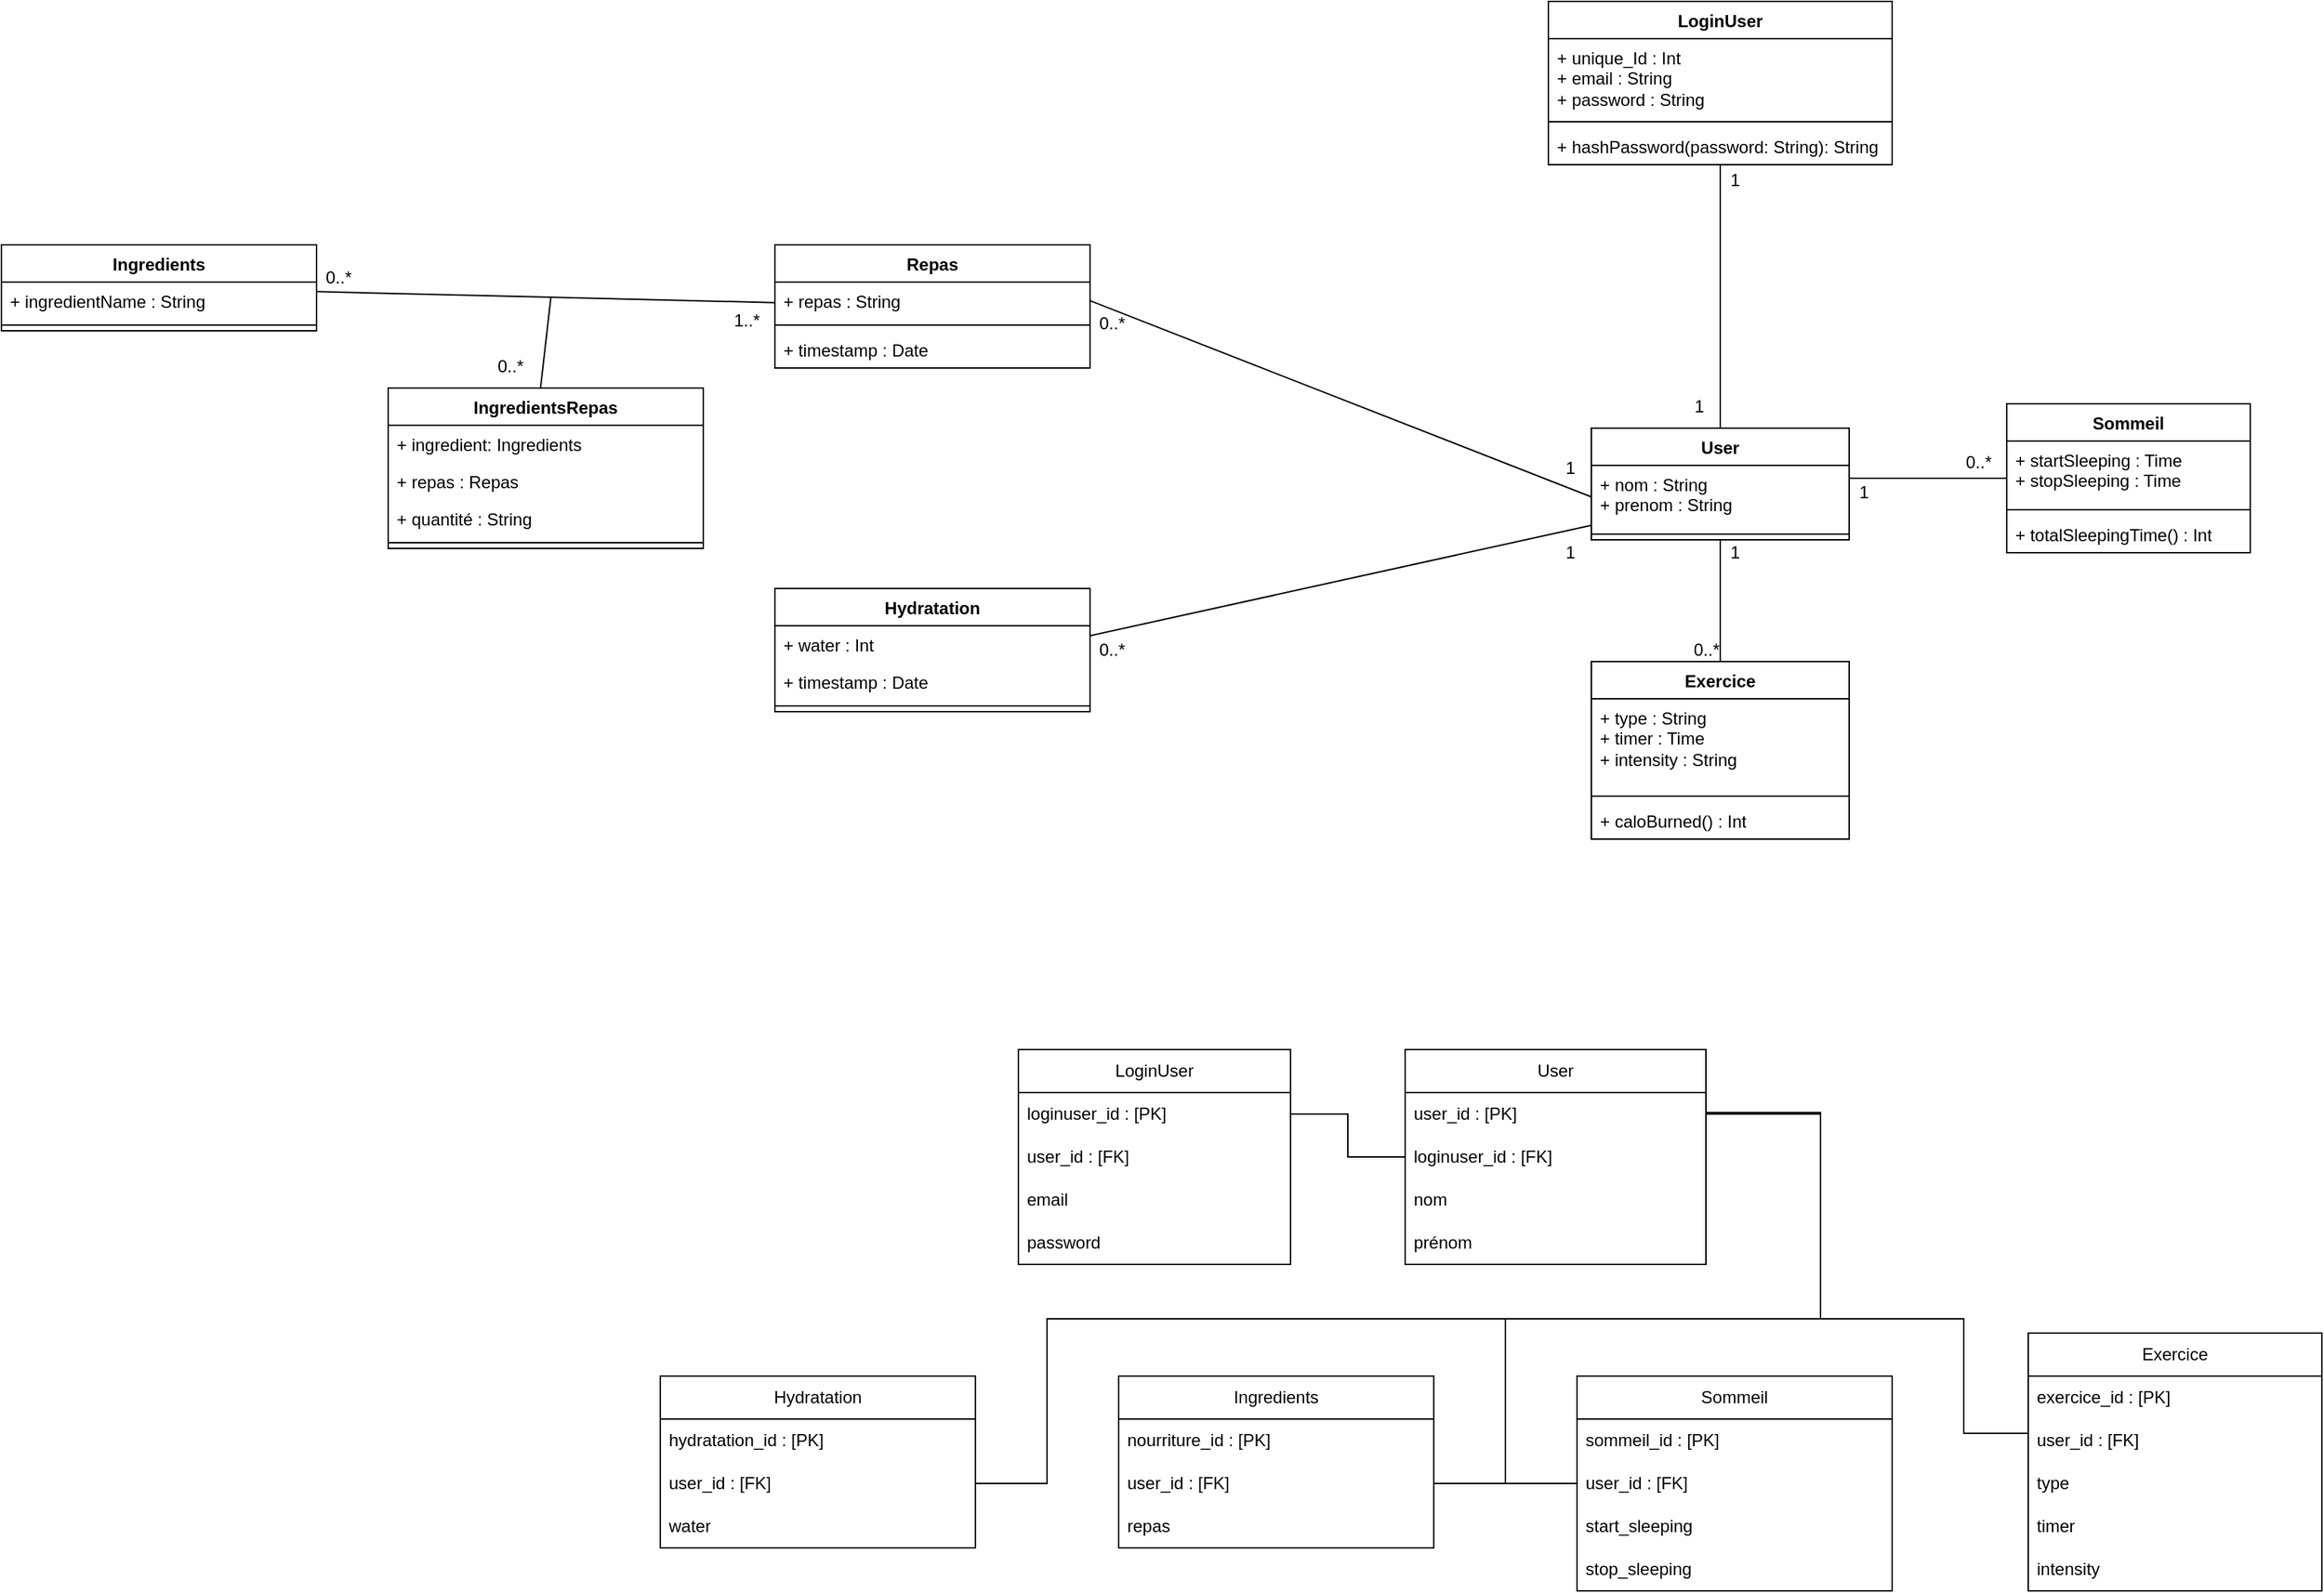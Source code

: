 <mxfile version="24.3.1" type="github">
  <diagram name="Page-1" id="m-NrNaXzWtHRc3pcfnOm">
    <mxGraphModel dx="2934" dy="808" grid="1" gridSize="10" guides="1" tooltips="1" connect="1" arrows="1" fold="1" page="1" pageScale="1" pageWidth="1169" pageHeight="1654" math="0" shadow="0">
      <root>
        <mxCell id="0" />
        <mxCell id="1" parent="0" />
        <mxCell id="p1mtIn3bXi-Ina5bghBo-45" value="Sommeil&lt;div&gt;&lt;br&gt;&lt;/div&gt;" style="swimlane;fontStyle=1;align=center;verticalAlign=top;childLayout=stackLayout;horizontal=1;startSize=26;horizontalStack=0;resizeParent=1;resizeParentMax=0;resizeLast=0;collapsible=1;marginBottom=0;whiteSpace=wrap;html=1;" parent="1" vertex="1">
          <mxGeometry x="580" y="301" width="170" height="104" as="geometry" />
        </mxCell>
        <mxCell id="p1mtIn3bXi-Ina5bghBo-46" value="+ startSleeping : Time&lt;div&gt;+ stopSleeping : Time&lt;/div&gt;" style="text;strokeColor=none;fillColor=none;align=left;verticalAlign=top;spacingLeft=4;spacingRight=4;overflow=hidden;rotatable=0;points=[[0,0.5],[1,0.5]];portConstraint=eastwest;whiteSpace=wrap;html=1;" parent="p1mtIn3bXi-Ina5bghBo-45" vertex="1">
          <mxGeometry y="26" width="170" height="44" as="geometry" />
        </mxCell>
        <mxCell id="p1mtIn3bXi-Ina5bghBo-47" value="" style="line;strokeWidth=1;fillColor=none;align=left;verticalAlign=middle;spacingTop=-1;spacingLeft=3;spacingRight=3;rotatable=0;labelPosition=right;points=[];portConstraint=eastwest;strokeColor=inherit;" parent="p1mtIn3bXi-Ina5bghBo-45" vertex="1">
          <mxGeometry y="70" width="170" height="8" as="geometry" />
        </mxCell>
        <mxCell id="p1mtIn3bXi-Ina5bghBo-48" value="+ totalSleepingTime() : Int" style="text;strokeColor=none;fillColor=none;align=left;verticalAlign=top;spacingLeft=4;spacingRight=4;overflow=hidden;rotatable=0;points=[[0,0.5],[1,0.5]];portConstraint=eastwest;whiteSpace=wrap;html=1;" parent="p1mtIn3bXi-Ina5bghBo-45" vertex="1">
          <mxGeometry y="78" width="170" height="26" as="geometry" />
        </mxCell>
        <mxCell id="p1mtIn3bXi-Ina5bghBo-61" value="&lt;div&gt;Exercice&lt;/div&gt;" style="swimlane;fontStyle=1;align=center;verticalAlign=top;childLayout=stackLayout;horizontal=1;startSize=26;horizontalStack=0;resizeParent=1;resizeParentMax=0;resizeLast=0;collapsible=1;marginBottom=0;whiteSpace=wrap;html=1;" parent="1" vertex="1">
          <mxGeometry x="290" y="481" width="180" height="124" as="geometry" />
        </mxCell>
        <mxCell id="p1mtIn3bXi-Ina5bghBo-62" value="+ type : String&lt;div&gt;+ timer : Time&lt;/div&gt;&lt;div&gt;+ intensity : String&lt;/div&gt;&lt;div&gt;&lt;br&gt;&lt;/div&gt;" style="text;strokeColor=none;fillColor=none;align=left;verticalAlign=top;spacingLeft=4;spacingRight=4;overflow=hidden;rotatable=0;points=[[0,0.5],[1,0.5]];portConstraint=eastwest;whiteSpace=wrap;html=1;" parent="p1mtIn3bXi-Ina5bghBo-61" vertex="1">
          <mxGeometry y="26" width="180" height="64" as="geometry" />
        </mxCell>
        <mxCell id="p1mtIn3bXi-Ina5bghBo-63" value="" style="line;strokeWidth=1;fillColor=none;align=left;verticalAlign=middle;spacingTop=-1;spacingLeft=3;spacingRight=3;rotatable=0;labelPosition=right;points=[];portConstraint=eastwest;strokeColor=inherit;" parent="p1mtIn3bXi-Ina5bghBo-61" vertex="1">
          <mxGeometry y="90" width="180" height="8" as="geometry" />
        </mxCell>
        <mxCell id="p1mtIn3bXi-Ina5bghBo-64" value="+ caloBurned() : Int" style="text;strokeColor=none;fillColor=none;align=left;verticalAlign=top;spacingLeft=4;spacingRight=4;overflow=hidden;rotatable=0;points=[[0,0.5],[1,0.5]];portConstraint=eastwest;whiteSpace=wrap;html=1;" parent="p1mtIn3bXi-Ina5bghBo-61" vertex="1">
          <mxGeometry y="98" width="180" height="26" as="geometry" />
        </mxCell>
        <mxCell id="p1mtIn3bXi-Ina5bghBo-75" value="" style="line;strokeWidth=1;fillColor=none;align=left;verticalAlign=middle;spacingTop=-1;spacingLeft=3;spacingRight=3;rotatable=0;labelPosition=right;points=[];portConstraint=eastwest;strokeColor=inherit;" parent="1" vertex="1">
          <mxGeometry x="470" y="349" width="110" height="8" as="geometry" />
        </mxCell>
        <mxCell id="p1mtIn3bXi-Ina5bghBo-82" value="" style="endArrow=none;html=1;rounded=0;entryX=0.5;entryY=0;entryDx=0;entryDy=0;" parent="1" source="p1mtIn3bXi-Ina5bghBo-85" target="p1mtIn3bXi-Ina5bghBo-61" edge="1">
          <mxGeometry relative="1" as="geometry">
            <mxPoint x="380" y="370" as="sourcePoint" />
            <mxPoint x="460" y="430" as="targetPoint" />
          </mxGeometry>
        </mxCell>
        <mxCell id="p1mtIn3bXi-Ina5bghBo-85" value="User&lt;div&gt;&lt;br&gt;&lt;/div&gt;" style="swimlane;fontStyle=1;align=center;verticalAlign=top;childLayout=stackLayout;horizontal=1;startSize=26;horizontalStack=0;resizeParent=1;resizeParentMax=0;resizeLast=0;collapsible=1;marginBottom=0;whiteSpace=wrap;html=1;" parent="1" vertex="1">
          <mxGeometry x="290" y="318" width="180" height="78" as="geometry" />
        </mxCell>
        <mxCell id="p1mtIn3bXi-Ina5bghBo-86" value="+ nom : String&lt;div&gt;+ prenom : String&lt;/div&gt;" style="text;strokeColor=none;fillColor=none;align=left;verticalAlign=top;spacingLeft=4;spacingRight=4;overflow=hidden;rotatable=0;points=[[0,0.5],[1,0.5]];portConstraint=eastwest;whiteSpace=wrap;html=1;" parent="p1mtIn3bXi-Ina5bghBo-85" vertex="1">
          <mxGeometry y="26" width="180" height="44" as="geometry" />
        </mxCell>
        <mxCell id="p1mtIn3bXi-Ina5bghBo-87" value="" style="line;strokeWidth=1;fillColor=none;align=left;verticalAlign=middle;spacingTop=-1;spacingLeft=3;spacingRight=3;rotatable=0;labelPosition=right;points=[];portConstraint=eastwest;strokeColor=inherit;" parent="p1mtIn3bXi-Ina5bghBo-85" vertex="1">
          <mxGeometry y="70" width="180" height="8" as="geometry" />
        </mxCell>
        <mxCell id="p1mtIn3bXi-Ina5bghBo-92" value="1" style="text;html=1;align=center;verticalAlign=middle;resizable=0;points=[];autosize=1;strokeColor=none;fillColor=none;" parent="1" vertex="1">
          <mxGeometry x="350" y="288" width="30" height="30" as="geometry" />
        </mxCell>
        <mxCell id="p1mtIn3bXi-Ina5bghBo-93" value="1" style="text;html=1;align=center;verticalAlign=middle;resizable=0;points=[];autosize=1;strokeColor=none;fillColor=none;" parent="1" vertex="1">
          <mxGeometry x="465" y="348" width="30" height="30" as="geometry" />
        </mxCell>
        <mxCell id="p1mtIn3bXi-Ina5bghBo-94" value="0..*" style="text;html=1;align=center;verticalAlign=middle;resizable=0;points=[];autosize=1;strokeColor=none;fillColor=none;" parent="1" vertex="1">
          <mxGeometry x="540" y="327" width="40" height="30" as="geometry" />
        </mxCell>
        <mxCell id="p1mtIn3bXi-Ina5bghBo-95" value="0..*" style="text;html=1;align=center;verticalAlign=middle;resizable=0;points=[];autosize=1;strokeColor=none;fillColor=none;" parent="1" vertex="1">
          <mxGeometry x="350" y="458" width="40" height="30" as="geometry" />
        </mxCell>
        <mxCell id="p1mtIn3bXi-Ina5bghBo-96" value="1" style="text;html=1;align=center;verticalAlign=middle;resizable=0;points=[];autosize=1;strokeColor=none;fillColor=none;" parent="1" vertex="1">
          <mxGeometry x="375" y="390" width="30" height="30" as="geometry" />
        </mxCell>
        <mxCell id="p1mtIn3bXi-Ina5bghBo-109" value="0..&lt;span style=&quot;background-color: initial;&quot;&gt;*&lt;/span&gt;" style="text;html=1;align=center;verticalAlign=middle;resizable=0;points=[];autosize=1;strokeColor=none;fillColor=none;" parent="1" vertex="1">
          <mxGeometry x="-65" y="230" width="40" height="30" as="geometry" />
        </mxCell>
        <mxCell id="p1mtIn3bXi-Ina5bghBo-112" value="1" style="text;html=1;align=center;verticalAlign=middle;resizable=0;points=[];autosize=1;strokeColor=none;fillColor=none;" parent="1" vertex="1">
          <mxGeometry x="260" y="331" width="30" height="30" as="geometry" />
        </mxCell>
        <mxCell id="p1mtIn3bXi-Ina5bghBo-113" value="LoginUser" style="swimlane;fontStyle=1;align=center;verticalAlign=top;childLayout=stackLayout;horizontal=1;startSize=26;horizontalStack=0;resizeParent=1;resizeParentMax=0;resizeLast=0;collapsible=1;marginBottom=0;whiteSpace=wrap;html=1;" parent="1" vertex="1">
          <mxGeometry x="260" y="20" width="240" height="114" as="geometry" />
        </mxCell>
        <mxCell id="p1mtIn3bXi-Ina5bghBo-114" value="+ unique_Id : Int&lt;div&gt;+ email : String&lt;/div&gt;&lt;div&gt;+ password : String&lt;/div&gt;&lt;div&gt;&lt;br&gt;&lt;/div&gt;" style="text;strokeColor=none;fillColor=none;align=left;verticalAlign=top;spacingLeft=4;spacingRight=4;overflow=hidden;rotatable=0;points=[[0,0.5],[1,0.5]];portConstraint=eastwest;whiteSpace=wrap;html=1;" parent="p1mtIn3bXi-Ina5bghBo-113" vertex="1">
          <mxGeometry y="26" width="240" height="54" as="geometry" />
        </mxCell>
        <mxCell id="p1mtIn3bXi-Ina5bghBo-115" value="" style="line;strokeWidth=1;fillColor=none;align=left;verticalAlign=middle;spacingTop=-1;spacingLeft=3;spacingRight=3;rotatable=0;labelPosition=right;points=[];portConstraint=eastwest;strokeColor=inherit;" parent="p1mtIn3bXi-Ina5bghBo-113" vertex="1">
          <mxGeometry y="80" width="240" height="8" as="geometry" />
        </mxCell>
        <mxCell id="p1mtIn3bXi-Ina5bghBo-116" value="+ hashPassword(password: String): String" style="text;strokeColor=none;fillColor=none;align=left;verticalAlign=top;spacingLeft=4;spacingRight=4;overflow=hidden;rotatable=0;points=[[0,0.5],[1,0.5]];portConstraint=eastwest;whiteSpace=wrap;html=1;" parent="p1mtIn3bXi-Ina5bghBo-113" vertex="1">
          <mxGeometry y="88" width="240" height="26" as="geometry" />
        </mxCell>
        <mxCell id="_v-xPxfQ4oHdY_as4Fkj-1" value="Repas" style="swimlane;fontStyle=1;align=center;verticalAlign=top;childLayout=stackLayout;horizontal=1;startSize=26;horizontalStack=0;resizeParent=1;resizeParentMax=0;resizeLast=0;collapsible=1;marginBottom=0;whiteSpace=wrap;html=1;" parent="1" vertex="1">
          <mxGeometry x="-280" y="190" width="220" height="86" as="geometry" />
        </mxCell>
        <mxCell id="_v-xPxfQ4oHdY_as4Fkj-2" value="+ repas : String" style="text;strokeColor=none;fillColor=none;align=left;verticalAlign=top;spacingLeft=4;spacingRight=4;overflow=hidden;rotatable=0;points=[[0,0.5],[1,0.5]];portConstraint=eastwest;whiteSpace=wrap;html=1;" parent="_v-xPxfQ4oHdY_as4Fkj-1" vertex="1">
          <mxGeometry y="26" width="220" height="26" as="geometry" />
        </mxCell>
        <mxCell id="_v-xPxfQ4oHdY_as4Fkj-3" value="" style="line;strokeWidth=1;fillColor=none;align=left;verticalAlign=middle;spacingTop=-1;spacingLeft=3;spacingRight=3;rotatable=0;labelPosition=right;points=[];portConstraint=eastwest;strokeColor=inherit;" parent="_v-xPxfQ4oHdY_as4Fkj-1" vertex="1">
          <mxGeometry y="52" width="220" height="8" as="geometry" />
        </mxCell>
        <mxCell id="VEmsgolYJwhpEAyTpgtb-3" value="+ timestamp : Date" style="text;strokeColor=none;fillColor=none;align=left;verticalAlign=top;spacingLeft=4;spacingRight=4;overflow=hidden;rotatable=0;points=[[0,0.5],[1,0.5]];portConstraint=eastwest;whiteSpace=wrap;html=1;" vertex="1" parent="_v-xPxfQ4oHdY_as4Fkj-1">
          <mxGeometry y="60" width="220" height="26" as="geometry" />
        </mxCell>
        <mxCell id="_v-xPxfQ4oHdY_as4Fkj-5" value="Hydratation" style="swimlane;fontStyle=1;align=center;verticalAlign=top;childLayout=stackLayout;horizontal=1;startSize=26;horizontalStack=0;resizeParent=1;resizeParentMax=0;resizeLast=0;collapsible=1;marginBottom=0;whiteSpace=wrap;html=1;" parent="1" vertex="1">
          <mxGeometry x="-280" y="430" width="220" height="86" as="geometry" />
        </mxCell>
        <mxCell id="_v-xPxfQ4oHdY_as4Fkj-6" value="+ water : Int" style="text;strokeColor=none;fillColor=none;align=left;verticalAlign=top;spacingLeft=4;spacingRight=4;overflow=hidden;rotatable=0;points=[[0,0.5],[1,0.5]];portConstraint=eastwest;whiteSpace=wrap;html=1;" parent="_v-xPxfQ4oHdY_as4Fkj-5" vertex="1">
          <mxGeometry y="26" width="220" height="26" as="geometry" />
        </mxCell>
        <mxCell id="VEmsgolYJwhpEAyTpgtb-2" value="+ timestamp : Date" style="text;strokeColor=none;fillColor=none;align=left;verticalAlign=top;spacingLeft=4;spacingRight=4;overflow=hidden;rotatable=0;points=[[0,0.5],[1,0.5]];portConstraint=eastwest;whiteSpace=wrap;html=1;" vertex="1" parent="_v-xPxfQ4oHdY_as4Fkj-5">
          <mxGeometry y="52" width="220" height="26" as="geometry" />
        </mxCell>
        <mxCell id="_v-xPxfQ4oHdY_as4Fkj-7" value="" style="line;strokeWidth=1;fillColor=none;align=left;verticalAlign=middle;spacingTop=-1;spacingLeft=3;spacingRight=3;rotatable=0;labelPosition=right;points=[];portConstraint=eastwest;strokeColor=inherit;" parent="_v-xPxfQ4oHdY_as4Fkj-5" vertex="1">
          <mxGeometry y="78" width="220" height="8" as="geometry" />
        </mxCell>
        <mxCell id="_v-xPxfQ4oHdY_as4Fkj-9" value="" style="endArrow=none;html=1;rounded=0;exitX=1;exitY=0.269;exitDx=0;exitDy=0;exitPerimeter=0;" parent="1" source="_v-xPxfQ4oHdY_as4Fkj-6" target="p1mtIn3bXi-Ina5bghBo-86" edge="1">
          <mxGeometry width="50" height="50" relative="1" as="geometry">
            <mxPoint x="10" y="458" as="sourcePoint" />
            <mxPoint x="100" y="370" as="targetPoint" />
          </mxGeometry>
        </mxCell>
        <mxCell id="_v-xPxfQ4oHdY_as4Fkj-10" value="" style="endArrow=none;html=1;rounded=0;exitX=1;exitY=0.5;exitDx=0;exitDy=0;entryX=0;entryY=0.5;entryDx=0;entryDy=0;" parent="1" source="_v-xPxfQ4oHdY_as4Fkj-2" target="p1mtIn3bXi-Ina5bghBo-86" edge="1">
          <mxGeometry width="50" height="50" relative="1" as="geometry">
            <mxPoint x="20" y="276" as="sourcePoint" />
            <mxPoint x="100" y="336.0" as="targetPoint" />
          </mxGeometry>
        </mxCell>
        <mxCell id="agfIcuZRnffb4tcNx26q-5" value="LoginUser" style="swimlane;fontStyle=0;childLayout=stackLayout;horizontal=1;startSize=30;horizontalStack=0;resizeParent=1;resizeParentMax=0;resizeLast=0;collapsible=1;marginBottom=0;whiteSpace=wrap;html=1;" parent="1" vertex="1">
          <mxGeometry x="-110" y="752" width="190" height="150" as="geometry" />
        </mxCell>
        <mxCell id="agfIcuZRnffb4tcNx26q-6" value="loginuser_id : [PK]" style="text;strokeColor=none;fillColor=none;align=left;verticalAlign=middle;spacingLeft=4;spacingRight=4;overflow=hidden;points=[[0,0.5],[1,0.5]];portConstraint=eastwest;rotatable=0;whiteSpace=wrap;html=1;" parent="agfIcuZRnffb4tcNx26q-5" vertex="1">
          <mxGeometry y="30" width="190" height="30" as="geometry" />
        </mxCell>
        <mxCell id="hdJEEffZnJMOU_6n5_h4-45" value="user_id : [FK]" style="text;strokeColor=none;fillColor=none;align=left;verticalAlign=middle;spacingLeft=4;spacingRight=4;overflow=hidden;points=[[0,0.5],[1,0.5]];portConstraint=eastwest;rotatable=0;whiteSpace=wrap;html=1;" parent="agfIcuZRnffb4tcNx26q-5" vertex="1">
          <mxGeometry y="60" width="190" height="30" as="geometry" />
        </mxCell>
        <mxCell id="agfIcuZRnffb4tcNx26q-7" value="email" style="text;strokeColor=none;fillColor=none;align=left;verticalAlign=middle;spacingLeft=4;spacingRight=4;overflow=hidden;points=[[0,0.5],[1,0.5]];portConstraint=eastwest;rotatable=0;whiteSpace=wrap;html=1;" parent="agfIcuZRnffb4tcNx26q-5" vertex="1">
          <mxGeometry y="90" width="190" height="30" as="geometry" />
        </mxCell>
        <mxCell id="agfIcuZRnffb4tcNx26q-8" value="password" style="text;strokeColor=none;fillColor=none;align=left;verticalAlign=middle;spacingLeft=4;spacingRight=4;overflow=hidden;points=[[0,0.5],[1,0.5]];portConstraint=eastwest;rotatable=0;whiteSpace=wrap;html=1;" parent="agfIcuZRnffb4tcNx26q-5" vertex="1">
          <mxGeometry y="120" width="190" height="30" as="geometry" />
        </mxCell>
        <mxCell id="agfIcuZRnffb4tcNx26q-9" value="User" style="swimlane;fontStyle=0;childLayout=stackLayout;horizontal=1;startSize=30;horizontalStack=0;resizeParent=1;resizeParentMax=0;resizeLast=0;collapsible=1;marginBottom=0;whiteSpace=wrap;html=1;" parent="1" vertex="1">
          <mxGeometry x="160" y="752" width="210" height="150" as="geometry" />
        </mxCell>
        <mxCell id="agfIcuZRnffb4tcNx26q-10" value="user_id : [PK]" style="text;strokeColor=none;fillColor=none;align=left;verticalAlign=middle;spacingLeft=4;spacingRight=4;overflow=hidden;points=[[0,0.5],[1,0.5]];portConstraint=eastwest;rotatable=0;whiteSpace=wrap;html=1;" parent="agfIcuZRnffb4tcNx26q-9" vertex="1">
          <mxGeometry y="30" width="210" height="30" as="geometry" />
        </mxCell>
        <mxCell id="hdJEEffZnJMOU_6n5_h4-39" value="loginuser_id : [FK]" style="text;strokeColor=none;fillColor=none;align=left;verticalAlign=middle;spacingLeft=4;spacingRight=4;overflow=hidden;points=[[0,0.5],[1,0.5]];portConstraint=eastwest;rotatable=0;whiteSpace=wrap;html=1;" parent="agfIcuZRnffb4tcNx26q-9" vertex="1">
          <mxGeometry y="60" width="210" height="30" as="geometry" />
        </mxCell>
        <mxCell id="agfIcuZRnffb4tcNx26q-11" value="nom" style="text;strokeColor=none;fillColor=none;align=left;verticalAlign=middle;spacingLeft=4;spacingRight=4;overflow=hidden;points=[[0,0.5],[1,0.5]];portConstraint=eastwest;rotatable=0;whiteSpace=wrap;html=1;" parent="agfIcuZRnffb4tcNx26q-9" vertex="1">
          <mxGeometry y="90" width="210" height="30" as="geometry" />
        </mxCell>
        <mxCell id="agfIcuZRnffb4tcNx26q-12" value="prénom" style="text;strokeColor=none;fillColor=none;align=left;verticalAlign=middle;spacingLeft=4;spacingRight=4;overflow=hidden;points=[[0,0.5],[1,0.5]];portConstraint=eastwest;rotatable=0;whiteSpace=wrap;html=1;" parent="agfIcuZRnffb4tcNx26q-9" vertex="1">
          <mxGeometry y="120" width="210" height="30" as="geometry" />
        </mxCell>
        <mxCell id="hdJEEffZnJMOU_6n5_h4-5" value="Ingredients" style="swimlane;fontStyle=0;childLayout=stackLayout;horizontal=1;startSize=30;horizontalStack=0;resizeParent=1;resizeParentMax=0;resizeLast=0;collapsible=1;marginBottom=0;whiteSpace=wrap;html=1;" parent="1" vertex="1">
          <mxGeometry x="-40" y="980" width="220" height="120" as="geometry" />
        </mxCell>
        <mxCell id="hdJEEffZnJMOU_6n5_h4-6" value="nourriture_id : [PK]" style="text;strokeColor=none;fillColor=none;align=left;verticalAlign=middle;spacingLeft=4;spacingRight=4;overflow=hidden;points=[[0,0.5],[1,0.5]];portConstraint=eastwest;rotatable=0;whiteSpace=wrap;html=1;" parent="hdJEEffZnJMOU_6n5_h4-5" vertex="1">
          <mxGeometry y="30" width="220" height="30" as="geometry" />
        </mxCell>
        <mxCell id="hdJEEffZnJMOU_6n5_h4-34" value="user_id : [FK]" style="text;strokeColor=none;fillColor=none;align=left;verticalAlign=middle;spacingLeft=4;spacingRight=4;overflow=hidden;points=[[0,0.5],[1,0.5]];portConstraint=eastwest;rotatable=0;whiteSpace=wrap;html=1;" parent="hdJEEffZnJMOU_6n5_h4-5" vertex="1">
          <mxGeometry y="60" width="220" height="30" as="geometry" />
        </mxCell>
        <mxCell id="hdJEEffZnJMOU_6n5_h4-7" value="repas" style="text;strokeColor=none;fillColor=none;align=left;verticalAlign=middle;spacingLeft=4;spacingRight=4;overflow=hidden;points=[[0,0.5],[1,0.5]];portConstraint=eastwest;rotatable=0;whiteSpace=wrap;html=1;" parent="hdJEEffZnJMOU_6n5_h4-5" vertex="1">
          <mxGeometry y="90" width="220" height="30" as="geometry" />
        </mxCell>
        <mxCell id="hdJEEffZnJMOU_6n5_h4-9" value="Sommeil" style="swimlane;fontStyle=0;childLayout=stackLayout;horizontal=1;startSize=30;horizontalStack=0;resizeParent=1;resizeParentMax=0;resizeLast=0;collapsible=1;marginBottom=0;whiteSpace=wrap;html=1;" parent="1" vertex="1">
          <mxGeometry x="280" y="980" width="220" height="150" as="geometry" />
        </mxCell>
        <mxCell id="hdJEEffZnJMOU_6n5_h4-10" value="sommeil_id : [PK]" style="text;strokeColor=none;fillColor=none;align=left;verticalAlign=middle;spacingLeft=4;spacingRight=4;overflow=hidden;points=[[0,0.5],[1,0.5]];portConstraint=eastwest;rotatable=0;whiteSpace=wrap;html=1;" parent="hdJEEffZnJMOU_6n5_h4-9" vertex="1">
          <mxGeometry y="30" width="220" height="30" as="geometry" />
        </mxCell>
        <mxCell id="hdJEEffZnJMOU_6n5_h4-37" value="user_id : [FK]" style="text;strokeColor=none;fillColor=none;align=left;verticalAlign=middle;spacingLeft=4;spacingRight=4;overflow=hidden;points=[[0,0.5],[1,0.5]];portConstraint=eastwest;rotatable=0;whiteSpace=wrap;html=1;" parent="hdJEEffZnJMOU_6n5_h4-9" vertex="1">
          <mxGeometry y="60" width="220" height="30" as="geometry" />
        </mxCell>
        <mxCell id="hdJEEffZnJMOU_6n5_h4-11" value="start_sleeping" style="text;strokeColor=none;fillColor=none;align=left;verticalAlign=middle;spacingLeft=4;spacingRight=4;overflow=hidden;points=[[0,0.5],[1,0.5]];portConstraint=eastwest;rotatable=0;whiteSpace=wrap;html=1;" parent="hdJEEffZnJMOU_6n5_h4-9" vertex="1">
          <mxGeometry y="90" width="220" height="30" as="geometry" />
        </mxCell>
        <mxCell id="hdJEEffZnJMOU_6n5_h4-27" value="stop_sleeping" style="text;strokeColor=none;fillColor=none;align=left;verticalAlign=middle;spacingLeft=4;spacingRight=4;overflow=hidden;points=[[0,0.5],[1,0.5]];portConstraint=eastwest;rotatable=0;whiteSpace=wrap;html=1;" parent="hdJEEffZnJMOU_6n5_h4-9" vertex="1">
          <mxGeometry y="120" width="220" height="30" as="geometry" />
        </mxCell>
        <mxCell id="hdJEEffZnJMOU_6n5_h4-13" value="Hydratation" style="swimlane;fontStyle=0;childLayout=stackLayout;horizontal=1;startSize=30;horizontalStack=0;resizeParent=1;resizeParentMax=0;resizeLast=0;collapsible=1;marginBottom=0;whiteSpace=wrap;html=1;" parent="1" vertex="1">
          <mxGeometry x="-360" y="980" width="220" height="120" as="geometry" />
        </mxCell>
        <mxCell id="hdJEEffZnJMOU_6n5_h4-14" value="hydratation_id : [PK]" style="text;strokeColor=none;fillColor=none;align=left;verticalAlign=middle;spacingLeft=4;spacingRight=4;overflow=hidden;points=[[0,0.5],[1,0.5]];portConstraint=eastwest;rotatable=0;whiteSpace=wrap;html=1;" parent="hdJEEffZnJMOU_6n5_h4-13" vertex="1">
          <mxGeometry y="30" width="220" height="30" as="geometry" />
        </mxCell>
        <mxCell id="hdJEEffZnJMOU_6n5_h4-35" value="user_id : [FK]" style="text;strokeColor=none;fillColor=none;align=left;verticalAlign=middle;spacingLeft=4;spacingRight=4;overflow=hidden;points=[[0,0.5],[1,0.5]];portConstraint=eastwest;rotatable=0;whiteSpace=wrap;html=1;" parent="hdJEEffZnJMOU_6n5_h4-13" vertex="1">
          <mxGeometry y="60" width="220" height="30" as="geometry" />
        </mxCell>
        <mxCell id="hdJEEffZnJMOU_6n5_h4-15" value="water" style="text;strokeColor=none;fillColor=none;align=left;verticalAlign=middle;spacingLeft=4;spacingRight=4;overflow=hidden;points=[[0,0.5],[1,0.5]];portConstraint=eastwest;rotatable=0;whiteSpace=wrap;html=1;" parent="hdJEEffZnJMOU_6n5_h4-13" vertex="1">
          <mxGeometry y="90" width="220" height="30" as="geometry" />
        </mxCell>
        <mxCell id="hdJEEffZnJMOU_6n5_h4-22" value="Exercice" style="swimlane;fontStyle=0;childLayout=stackLayout;horizontal=1;startSize=30;horizontalStack=0;resizeParent=1;resizeParentMax=0;resizeLast=0;collapsible=1;marginBottom=0;whiteSpace=wrap;html=1;" parent="1" vertex="1">
          <mxGeometry x="595" y="950" width="205" height="180" as="geometry" />
        </mxCell>
        <mxCell id="hdJEEffZnJMOU_6n5_h4-23" value="exercice_id : [PK]" style="text;strokeColor=none;fillColor=none;align=left;verticalAlign=middle;spacingLeft=4;spacingRight=4;overflow=hidden;points=[[0,0.5],[1,0.5]];portConstraint=eastwest;rotatable=0;whiteSpace=wrap;html=1;" parent="hdJEEffZnJMOU_6n5_h4-22" vertex="1">
          <mxGeometry y="30" width="205" height="30" as="geometry" />
        </mxCell>
        <mxCell id="hdJEEffZnJMOU_6n5_h4-38" value="user_id : [FK]" style="text;strokeColor=none;fillColor=none;align=left;verticalAlign=middle;spacingLeft=4;spacingRight=4;overflow=hidden;points=[[0,0.5],[1,0.5]];portConstraint=eastwest;rotatable=0;whiteSpace=wrap;html=1;" parent="hdJEEffZnJMOU_6n5_h4-22" vertex="1">
          <mxGeometry y="60" width="205" height="30" as="geometry" />
        </mxCell>
        <mxCell id="hdJEEffZnJMOU_6n5_h4-24" value="type" style="text;strokeColor=none;fillColor=none;align=left;verticalAlign=middle;spacingLeft=4;spacingRight=4;overflow=hidden;points=[[0,0.5],[1,0.5]];portConstraint=eastwest;rotatable=0;whiteSpace=wrap;html=1;" parent="hdJEEffZnJMOU_6n5_h4-22" vertex="1">
          <mxGeometry y="90" width="205" height="30" as="geometry" />
        </mxCell>
        <mxCell id="hdJEEffZnJMOU_6n5_h4-25" value="timer" style="text;strokeColor=none;fillColor=none;align=left;verticalAlign=middle;spacingLeft=4;spacingRight=4;overflow=hidden;points=[[0,0.5],[1,0.5]];portConstraint=eastwest;rotatable=0;whiteSpace=wrap;html=1;" parent="hdJEEffZnJMOU_6n5_h4-22" vertex="1">
          <mxGeometry y="120" width="205" height="30" as="geometry" />
        </mxCell>
        <mxCell id="hdJEEffZnJMOU_6n5_h4-49" value="intensity" style="text;strokeColor=none;fillColor=none;align=left;verticalAlign=middle;spacingLeft=4;spacingRight=4;overflow=hidden;points=[[0,0.5],[1,0.5]];portConstraint=eastwest;rotatable=0;whiteSpace=wrap;html=1;" parent="hdJEEffZnJMOU_6n5_h4-22" vertex="1">
          <mxGeometry y="150" width="205" height="30" as="geometry" />
        </mxCell>
        <mxCell id="VEmsgolYJwhpEAyTpgtb-4" value="Ingredients" style="swimlane;fontStyle=1;align=center;verticalAlign=top;childLayout=stackLayout;horizontal=1;startSize=26;horizontalStack=0;resizeParent=1;resizeParentMax=0;resizeLast=0;collapsible=1;marginBottom=0;whiteSpace=wrap;html=1;" vertex="1" parent="1">
          <mxGeometry x="-820" y="190" width="220" height="60" as="geometry" />
        </mxCell>
        <mxCell id="VEmsgolYJwhpEAyTpgtb-5" value="+ ingredientName : String" style="text;strokeColor=none;fillColor=none;align=left;verticalAlign=top;spacingLeft=4;spacingRight=4;overflow=hidden;rotatable=0;points=[[0,0.5],[1,0.5]];portConstraint=eastwest;whiteSpace=wrap;html=1;" vertex="1" parent="VEmsgolYJwhpEAyTpgtb-4">
          <mxGeometry y="26" width="220" height="26" as="geometry" />
        </mxCell>
        <mxCell id="VEmsgolYJwhpEAyTpgtb-6" value="" style="line;strokeWidth=1;fillColor=none;align=left;verticalAlign=middle;spacingTop=-1;spacingLeft=3;spacingRight=3;rotatable=0;labelPosition=right;points=[];portConstraint=eastwest;strokeColor=inherit;" vertex="1" parent="VEmsgolYJwhpEAyTpgtb-4">
          <mxGeometry y="52" width="220" height="8" as="geometry" />
        </mxCell>
        <mxCell id="VEmsgolYJwhpEAyTpgtb-8" value="IngredientsRepas" style="swimlane;fontStyle=1;align=center;verticalAlign=top;childLayout=stackLayout;horizontal=1;startSize=26;horizontalStack=0;resizeParent=1;resizeParentMax=0;resizeLast=0;collapsible=1;marginBottom=0;whiteSpace=wrap;html=1;" vertex="1" parent="1">
          <mxGeometry x="-550" y="290" width="220" height="112" as="geometry" />
        </mxCell>
        <mxCell id="VEmsgolYJwhpEAyTpgtb-9" value="+ ingredient: Ingredients" style="text;strokeColor=none;fillColor=none;align=left;verticalAlign=top;spacingLeft=4;spacingRight=4;overflow=hidden;rotatable=0;points=[[0,0.5],[1,0.5]];portConstraint=eastwest;whiteSpace=wrap;html=1;" vertex="1" parent="VEmsgolYJwhpEAyTpgtb-8">
          <mxGeometry y="26" width="220" height="26" as="geometry" />
        </mxCell>
        <mxCell id="VEmsgolYJwhpEAyTpgtb-15" value="+ repas : Repas" style="text;strokeColor=none;fillColor=none;align=left;verticalAlign=top;spacingLeft=4;spacingRight=4;overflow=hidden;rotatable=0;points=[[0,0.5],[1,0.5]];portConstraint=eastwest;whiteSpace=wrap;html=1;" vertex="1" parent="VEmsgolYJwhpEAyTpgtb-8">
          <mxGeometry y="52" width="220" height="26" as="geometry" />
        </mxCell>
        <mxCell id="VEmsgolYJwhpEAyTpgtb-16" value="+ quantité : String" style="text;strokeColor=none;fillColor=none;align=left;verticalAlign=top;spacingLeft=4;spacingRight=4;overflow=hidden;rotatable=0;points=[[0,0.5],[1,0.5]];portConstraint=eastwest;whiteSpace=wrap;html=1;" vertex="1" parent="VEmsgolYJwhpEAyTpgtb-8">
          <mxGeometry y="78" width="220" height="26" as="geometry" />
        </mxCell>
        <mxCell id="VEmsgolYJwhpEAyTpgtb-10" value="" style="line;strokeWidth=1;fillColor=none;align=left;verticalAlign=middle;spacingTop=-1;spacingLeft=3;spacingRight=3;rotatable=0;labelPosition=right;points=[];portConstraint=eastwest;strokeColor=inherit;" vertex="1" parent="VEmsgolYJwhpEAyTpgtb-8">
          <mxGeometry y="104" width="220" height="8" as="geometry" />
        </mxCell>
        <mxCell id="VEmsgolYJwhpEAyTpgtb-13" value="" style="endArrow=none;html=1;rounded=0;" edge="1" parent="1" source="VEmsgolYJwhpEAyTpgtb-4" target="_v-xPxfQ4oHdY_as4Fkj-1">
          <mxGeometry width="50" height="50" relative="1" as="geometry">
            <mxPoint x="-465" y="250" as="sourcePoint" />
            <mxPoint x="-415" y="200" as="targetPoint" />
          </mxGeometry>
        </mxCell>
        <mxCell id="VEmsgolYJwhpEAyTpgtb-14" value="" style="endArrow=none;html=1;rounded=0;exitX=0.467;exitY=0.033;exitDx=0;exitDy=0;exitPerimeter=0;" edge="1" parent="1">
          <mxGeometry width="50" height="50" relative="1" as="geometry">
            <mxPoint x="-443.63" y="289.996" as="sourcePoint" />
            <mxPoint x="-436.37" y="226.3" as="targetPoint" />
          </mxGeometry>
        </mxCell>
        <mxCell id="VEmsgolYJwhpEAyTpgtb-17" value="" style="endArrow=none;html=1;rounded=0;" edge="1" parent="1" source="p1mtIn3bXi-Ina5bghBo-113" target="p1mtIn3bXi-Ina5bghBo-85">
          <mxGeometry width="50" height="50" relative="1" as="geometry">
            <mxPoint x="220" y="134" as="sourcePoint" />
            <mxPoint x="270" y="84" as="targetPoint" />
          </mxGeometry>
        </mxCell>
        <mxCell id="VEmsgolYJwhpEAyTpgtb-18" value="1" style="text;html=1;align=center;verticalAlign=middle;resizable=0;points=[];autosize=1;strokeColor=none;fillColor=none;" vertex="1" parent="1">
          <mxGeometry x="375" y="130" width="30" height="30" as="geometry" />
        </mxCell>
        <mxCell id="VEmsgolYJwhpEAyTpgtb-21" value="0..&lt;span style=&quot;background-color: initial;&quot;&gt;*&lt;/span&gt;" style="text;html=1;align=center;verticalAlign=middle;resizable=0;points=[];autosize=1;strokeColor=none;fillColor=none;" vertex="1" parent="1">
          <mxGeometry x="-65" y="458" width="40" height="30" as="geometry" />
        </mxCell>
        <mxCell id="VEmsgolYJwhpEAyTpgtb-22" value="1" style="text;html=1;align=center;verticalAlign=middle;resizable=0;points=[];autosize=1;strokeColor=none;fillColor=none;" vertex="1" parent="1">
          <mxGeometry x="260" y="390" width="30" height="30" as="geometry" />
        </mxCell>
        <mxCell id="VEmsgolYJwhpEAyTpgtb-30" value="" style="endArrow=none;html=1;rounded=0;edgeStyle=orthogonalEdgeStyle;entryX=0;entryY=0.5;entryDx=0;entryDy=0;" edge="1" parent="1" source="agfIcuZRnffb4tcNx26q-10" target="hdJEEffZnJMOU_6n5_h4-38">
          <mxGeometry relative="1" as="geometry">
            <mxPoint x="450" y="770" as="sourcePoint" />
            <mxPoint x="545" y="1024.58" as="targetPoint" />
            <Array as="points">
              <mxPoint x="450" y="796" />
              <mxPoint x="450" y="940" />
              <mxPoint x="550" y="940" />
              <mxPoint x="550" y="1020" />
              <mxPoint x="595" y="1020" />
            </Array>
          </mxGeometry>
        </mxCell>
        <mxCell id="VEmsgolYJwhpEAyTpgtb-31" value="" style="endArrow=none;html=1;rounded=0;edgeStyle=orthogonalEdgeStyle;entryX=0;entryY=0.5;entryDx=0;entryDy=0;" edge="1" parent="1" source="agfIcuZRnffb4tcNx26q-10" target="hdJEEffZnJMOU_6n5_h4-37">
          <mxGeometry relative="1" as="geometry">
            <mxPoint x="510" y="770" as="sourcePoint" />
            <mxPoint x="280" y="1052" as="targetPoint" />
            <Array as="points">
              <mxPoint x="450" y="797" />
              <mxPoint x="450" y="940" />
              <mxPoint x="230" y="940" />
              <mxPoint x="230" y="1055" />
            </Array>
          </mxGeometry>
        </mxCell>
        <mxCell id="VEmsgolYJwhpEAyTpgtb-32" value="" style="endArrow=none;html=1;rounded=0;edgeStyle=orthogonalEdgeStyle;" edge="1" parent="1" source="agfIcuZRnffb4tcNx26q-10">
          <mxGeometry relative="1" as="geometry">
            <mxPoint x="460" y="760" as="sourcePoint" />
            <mxPoint x="180" y="1054.966" as="targetPoint" />
            <Array as="points">
              <mxPoint x="450" y="797" />
              <mxPoint x="450" y="940" />
              <mxPoint x="230" y="940" />
              <mxPoint x="230" y="1055" />
            </Array>
          </mxGeometry>
        </mxCell>
        <mxCell id="VEmsgolYJwhpEAyTpgtb-33" value="" style="endArrow=none;html=1;rounded=0;exitX=1;exitY=0.5;exitDx=0;exitDy=0;edgeStyle=orthogonalEdgeStyle;" edge="1" parent="1" source="hdJEEffZnJMOU_6n5_h4-35" target="agfIcuZRnffb4tcNx26q-10">
          <mxGeometry relative="1" as="geometry">
            <mxPoint x="-50" y="940" as="sourcePoint" />
            <mxPoint x="520" y="770" as="targetPoint" />
            <Array as="points">
              <mxPoint x="-90" y="1055" />
              <mxPoint x="-90" y="940" />
              <mxPoint x="450" y="940" />
              <mxPoint x="450" y="797" />
            </Array>
          </mxGeometry>
        </mxCell>
        <mxCell id="VEmsgolYJwhpEAyTpgtb-34" value="" style="endArrow=none;html=1;rounded=0;edgeStyle=orthogonalEdgeStyle;" edge="1" parent="1" source="agfIcuZRnffb4tcNx26q-6" target="hdJEEffZnJMOU_6n5_h4-39">
          <mxGeometry relative="1" as="geometry">
            <mxPoint x="110" y="870" as="sourcePoint" />
            <mxPoint x="270" y="870" as="targetPoint" />
          </mxGeometry>
        </mxCell>
        <mxCell id="VEmsgolYJwhpEAyTpgtb-35" value="0..*" style="text;html=1;align=center;verticalAlign=middle;resizable=0;points=[];autosize=1;strokeColor=none;fillColor=none;" vertex="1" parent="1">
          <mxGeometry x="-605" y="198" width="40" height="30" as="geometry" />
        </mxCell>
        <mxCell id="VEmsgolYJwhpEAyTpgtb-36" value="1..*" style="text;html=1;align=center;verticalAlign=middle;resizable=0;points=[];autosize=1;strokeColor=none;fillColor=none;" vertex="1" parent="1">
          <mxGeometry x="-320" y="228" width="40" height="30" as="geometry" />
        </mxCell>
        <mxCell id="VEmsgolYJwhpEAyTpgtb-37" value="0..*" style="text;html=1;align=center;verticalAlign=middle;resizable=0;points=[];autosize=1;strokeColor=none;fillColor=none;" vertex="1" parent="1">
          <mxGeometry x="-485" y="260" width="40" height="30" as="geometry" />
        </mxCell>
      </root>
    </mxGraphModel>
  </diagram>
</mxfile>
